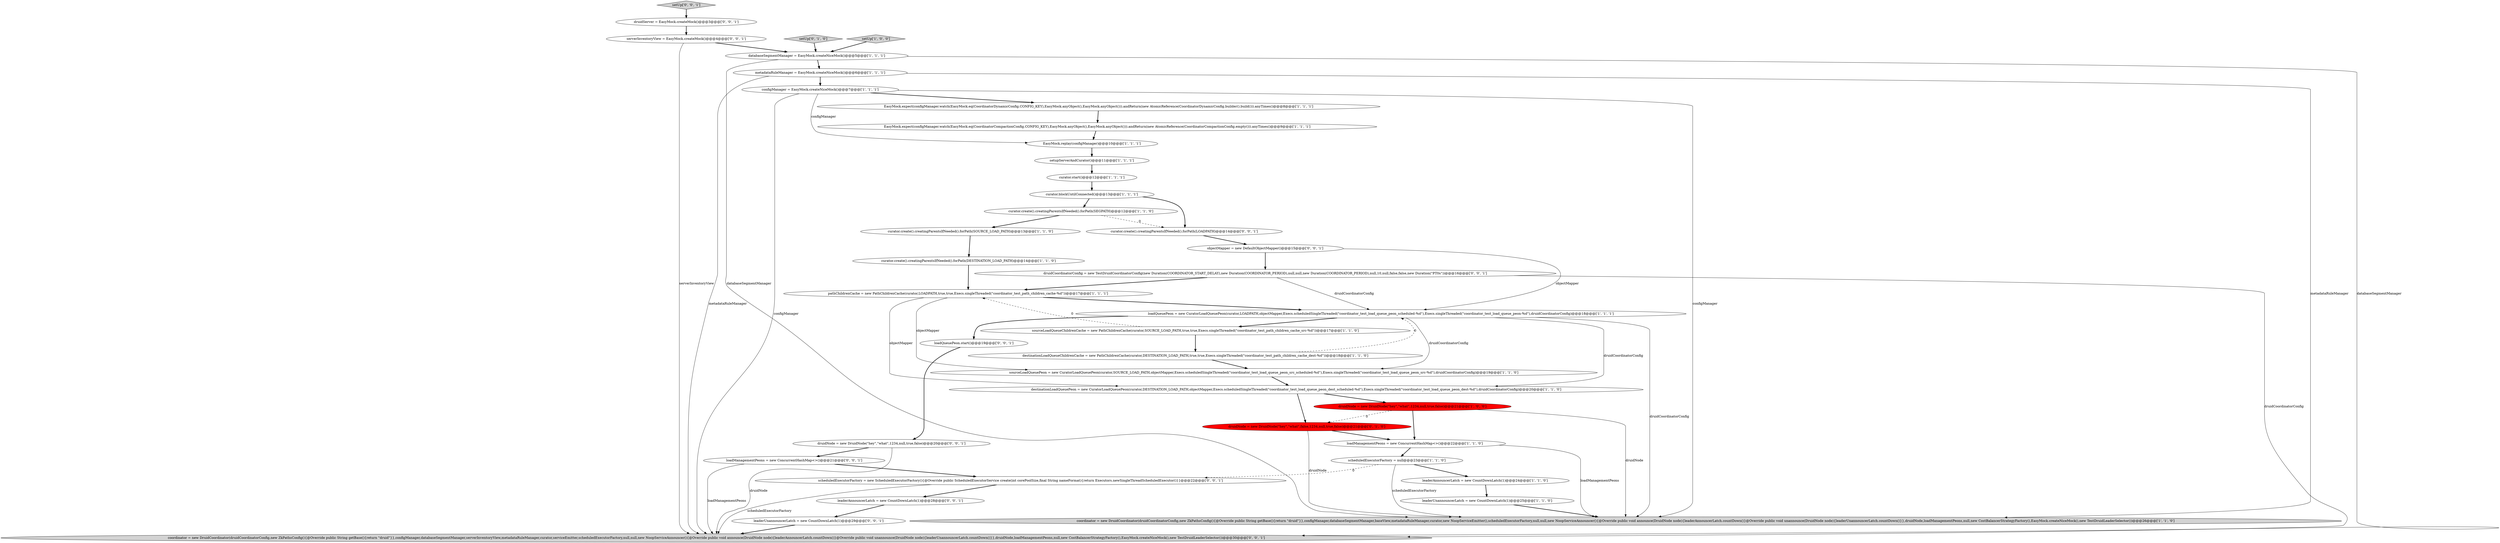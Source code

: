 digraph {
20 [style = filled, label = "curator.create().creatingParentsIfNeeded().forPath(SOURCE_LOAD_PATH)@@@13@@@['1', '1', '0']", fillcolor = white, shape = ellipse image = "AAA0AAABBB1BBB"];
14 [style = filled, label = "loadManagementPeons = new ConcurrentHashMap<>()@@@22@@@['1', '1', '0']", fillcolor = white, shape = ellipse image = "AAA0AAABBB1BBB"];
31 [style = filled, label = "serverInventoryView = EasyMock.createMock()@@@4@@@['0', '0', '1']", fillcolor = white, shape = ellipse image = "AAA0AAABBB3BBB"];
39 [style = filled, label = "leaderAnnouncerLatch = new CountDownLatch(1)@@@28@@@['0', '0', '1']", fillcolor = white, shape = ellipse image = "AAA0AAABBB3BBB"];
10 [style = filled, label = "sourceLoadQueueChildrenCache = new PathChildrenCache(curator,SOURCE_LOAD_PATH,true,true,Execs.singleThreaded(\"coordinator_test_path_children_cache_src-%d\"))@@@17@@@['1', '1', '0']", fillcolor = white, shape = ellipse image = "AAA0AAABBB1BBB"];
30 [style = filled, label = "objectMapper = new DefaultObjectMapper()@@@15@@@['0', '0', '1']", fillcolor = white, shape = ellipse image = "AAA0AAABBB3BBB"];
25 [style = filled, label = "druidNode = new DruidNode(\"hey\",\"what\",false,1234,null,true,false)@@@21@@@['0', '1', '0']", fillcolor = red, shape = ellipse image = "AAA1AAABBB2BBB"];
33 [style = filled, label = "leaderUnannouncerLatch = new CountDownLatch(1)@@@29@@@['0', '0', '1']", fillcolor = white, shape = ellipse image = "AAA0AAABBB3BBB"];
37 [style = filled, label = "coordinator = new DruidCoordinator(druidCoordinatorConfig,new ZkPathsConfig(){@Override public String getBase(){return \"druid\"}},configManager,databaseSegmentManager,serverInventoryView,metadataRuleManager,curator,serviceEmitter,scheduledExecutorFactory,null,null,new NoopServiceAnnouncer(){@Override public void announce(DruidNode node){leaderAnnouncerLatch.countDown()}@Override public void unannounce(DruidNode node){leaderUnannouncerLatch.countDown()}},druidNode,loadManagementPeons,null,new CostBalancerStrategyFactory(),EasyMock.createNiceMock(),new TestDruidLeaderSelector())@@@30@@@['0', '0', '1']", fillcolor = lightgray, shape = ellipse image = "AAA0AAABBB3BBB"];
17 [style = filled, label = "EasyMock.replay(configManager)@@@10@@@['1', '1', '1']", fillcolor = white, shape = ellipse image = "AAA0AAABBB1BBB"];
36 [style = filled, label = "scheduledExecutorFactory = new ScheduledExecutorFactory(){@Override public ScheduledExecutorService create(int corePoolSize,final String nameFormat){return Executors.newSingleThreadScheduledExecutor()}}@@@22@@@['0', '0', '1']", fillcolor = white, shape = ellipse image = "AAA0AAABBB3BBB"];
11 [style = filled, label = "curator.create().creatingParentsIfNeeded().forPath(DESTINATION_LOAD_PATH)@@@14@@@['1', '1', '0']", fillcolor = white, shape = ellipse image = "AAA0AAABBB1BBB"];
26 [style = filled, label = "setUp['0', '1', '0']", fillcolor = lightgray, shape = diamond image = "AAA0AAABBB2BBB"];
29 [style = filled, label = "curator.create().creatingParentsIfNeeded().forPath(LOADPATH)@@@14@@@['0', '0', '1']", fillcolor = white, shape = ellipse image = "AAA0AAABBB3BBB"];
1 [style = filled, label = "setupServerAndCurator()@@@11@@@['1', '1', '1']", fillcolor = white, shape = ellipse image = "AAA0AAABBB1BBB"];
24 [style = filled, label = "loadQueuePeon = new CuratorLoadQueuePeon(curator,LOADPATH,objectMapper,Execs.scheduledSingleThreaded(\"coordinator_test_load_queue_peon_scheduled-%d\"),Execs.singleThreaded(\"coordinator_test_load_queue_peon-%d\"),druidCoordinatorConfig)@@@18@@@['1', '1', '1']", fillcolor = white, shape = ellipse image = "AAA0AAABBB1BBB"];
7 [style = filled, label = "leaderAnnouncerLatch = new CountDownLatch(1)@@@24@@@['1', '1', '0']", fillcolor = white, shape = ellipse image = "AAA0AAABBB1BBB"];
21 [style = filled, label = "curator.create().creatingParentsIfNeeded().forPath(SEGPATH)@@@12@@@['1', '1', '0']", fillcolor = white, shape = ellipse image = "AAA0AAABBB1BBB"];
28 [style = filled, label = "loadManagementPeons = new ConcurrentHashMap<>()@@@21@@@['0', '0', '1']", fillcolor = white, shape = ellipse image = "AAA0AAABBB3BBB"];
32 [style = filled, label = "druidServer = EasyMock.createMock()@@@3@@@['0', '0', '1']", fillcolor = white, shape = ellipse image = "AAA0AAABBB3BBB"];
5 [style = filled, label = "destinationLoadQueueChildrenCache = new PathChildrenCache(curator,DESTINATION_LOAD_PATH,true,true,Execs.singleThreaded(\"coordinator_test_path_children_cache_dest-%d\"))@@@18@@@['1', '1', '0']", fillcolor = white, shape = ellipse image = "AAA0AAABBB1BBB"];
4 [style = filled, label = "coordinator = new DruidCoordinator(druidCoordinatorConfig,new ZkPathsConfig(){@Override public String getBase(){return \"druid\"}},configManager,databaseSegmentManager,baseView,metadataRuleManager,curator,new NoopServiceEmitter(),scheduledExecutorFactory,null,null,new NoopServiceAnnouncer(){@Override public void announce(DruidNode node){leaderAnnouncerLatch.countDown()}@Override public void unannounce(DruidNode node){leaderUnannouncerLatch.countDown()}},druidNode,loadManagementPeons,null,new CostBalancerStrategyFactory(),EasyMock.createNiceMock(),new TestDruidLeaderSelector())@@@26@@@['1', '1', '0']", fillcolor = lightgray, shape = ellipse image = "AAA0AAABBB1BBB"];
35 [style = filled, label = "loadQueuePeon.start()@@@19@@@['0', '0', '1']", fillcolor = white, shape = ellipse image = "AAA0AAABBB3BBB"];
0 [style = filled, label = "pathChildrenCache = new PathChildrenCache(curator,LOADPATH,true,true,Execs.singleThreaded(\"coordinator_test_path_children_cache-%d\"))@@@17@@@['1', '1', '1']", fillcolor = white, shape = ellipse image = "AAA0AAABBB1BBB"];
38 [style = filled, label = "setUp['0', '0', '1']", fillcolor = lightgray, shape = diamond image = "AAA0AAABBB3BBB"];
23 [style = filled, label = "EasyMock.expect(configManager.watch(EasyMock.eq(CoordinatorCompactionConfig.CONFIG_KEY),EasyMock.anyObject(),EasyMock.anyObject())).andReturn(new AtomicReference(CoordinatorCompactionConfig.empty())).anyTimes()@@@9@@@['1', '1', '1']", fillcolor = white, shape = ellipse image = "AAA0AAABBB1BBB"];
34 [style = filled, label = "druidCoordinatorConfig = new TestDruidCoordinatorConfig(new Duration(COORDINATOR_START_DELAY),new Duration(COORDINATOR_PERIOD),null,null,new Duration(COORDINATOR_PERIOD),null,10,null,false,false,new Duration(\"PT0s\"))@@@16@@@['0', '0', '1']", fillcolor = white, shape = ellipse image = "AAA0AAABBB3BBB"];
22 [style = filled, label = "configManager = EasyMock.createNiceMock()@@@7@@@['1', '1', '1']", fillcolor = white, shape = ellipse image = "AAA0AAABBB1BBB"];
3 [style = filled, label = "curator.blockUntilConnected()@@@13@@@['1', '1', '1']", fillcolor = white, shape = ellipse image = "AAA0AAABBB1BBB"];
18 [style = filled, label = "sourceLoadQueuePeon = new CuratorLoadQueuePeon(curator,SOURCE_LOAD_PATH,objectMapper,Execs.scheduledSingleThreaded(\"coordinator_test_load_queue_peon_src_scheduled-%d\"),Execs.singleThreaded(\"coordinator_test_load_queue_peon_src-%d\"),druidCoordinatorConfig)@@@19@@@['1', '1', '0']", fillcolor = white, shape = ellipse image = "AAA0AAABBB1BBB"];
16 [style = filled, label = "EasyMock.expect(configManager.watch(EasyMock.eq(CoordinatorDynamicConfig.CONFIG_KEY),EasyMock.anyObject(),EasyMock.anyObject())).andReturn(new AtomicReference(CoordinatorDynamicConfig.builder().build())).anyTimes()@@@8@@@['1', '1', '1']", fillcolor = white, shape = ellipse image = "AAA0AAABBB1BBB"];
12 [style = filled, label = "leaderUnannouncerLatch = new CountDownLatch(1)@@@25@@@['1', '1', '0']", fillcolor = white, shape = ellipse image = "AAA0AAABBB1BBB"];
8 [style = filled, label = "metadataRuleManager = EasyMock.createNiceMock()@@@6@@@['1', '1', '1']", fillcolor = white, shape = ellipse image = "AAA0AAABBB1BBB"];
2 [style = filled, label = "destinationLoadQueuePeon = new CuratorLoadQueuePeon(curator,DESTINATION_LOAD_PATH,objectMapper,Execs.scheduledSingleThreaded(\"coordinator_test_load_queue_peon_dest_scheduled-%d\"),Execs.singleThreaded(\"coordinator_test_load_queue_peon_dest-%d\"),druidCoordinatorConfig)@@@20@@@['1', '1', '0']", fillcolor = white, shape = ellipse image = "AAA0AAABBB1BBB"];
6 [style = filled, label = "druidNode = new DruidNode(\"hey\",\"what\",1234,null,true,false)@@@21@@@['1', '0', '0']", fillcolor = red, shape = ellipse image = "AAA1AAABBB1BBB"];
15 [style = filled, label = "databaseSegmentManager = EasyMock.createNiceMock()@@@5@@@['1', '1', '1']", fillcolor = white, shape = ellipse image = "AAA0AAABBB1BBB"];
9 [style = filled, label = "scheduledExecutorFactory = null@@@23@@@['1', '1', '0']", fillcolor = white, shape = ellipse image = "AAA0AAABBB1BBB"];
19 [style = filled, label = "setUp['1', '0', '0']", fillcolor = lightgray, shape = diamond image = "AAA0AAABBB1BBB"];
27 [style = filled, label = "druidNode = new DruidNode(\"hey\",\"what\",1234,null,true,false)@@@20@@@['0', '0', '1']", fillcolor = white, shape = ellipse image = "AAA0AAABBB3BBB"];
13 [style = filled, label = "curator.start()@@@12@@@['1', '1', '1']", fillcolor = white, shape = ellipse image = "AAA0AAABBB1BBB"];
24->10 [style = bold, label=""];
8->37 [style = solid, label="metadataRuleManager"];
0->2 [style = solid, label="objectMapper"];
25->4 [style = solid, label="druidNode"];
14->4 [style = solid, label="loadManagementPeons"];
15->37 [style = solid, label="databaseSegmentManager"];
9->36 [style = dashed, label="0"];
35->27 [style = bold, label=""];
28->36 [style = bold, label=""];
17->1 [style = bold, label=""];
29->30 [style = bold, label=""];
7->12 [style = bold, label=""];
22->16 [style = bold, label=""];
2->6 [style = bold, label=""];
24->35 [style = bold, label=""];
24->2 [style = solid, label="druidCoordinatorConfig"];
6->4 [style = solid, label="druidNode"];
31->37 [style = solid, label="serverInventoryView"];
27->28 [style = bold, label=""];
28->37 [style = solid, label="loadManagementPeons"];
5->24 [style = dashed, label="0"];
22->17 [style = solid, label="configManager"];
30->34 [style = bold, label=""];
5->18 [style = bold, label=""];
25->14 [style = bold, label=""];
16->23 [style = bold, label=""];
34->37 [style = solid, label="druidCoordinatorConfig"];
18->2 [style = bold, label=""];
9->7 [style = bold, label=""];
9->4 [style = solid, label="scheduledExecutorFactory"];
31->15 [style = bold, label=""];
1->13 [style = bold, label=""];
34->0 [style = bold, label=""];
36->39 [style = bold, label=""];
15->4 [style = solid, label="databaseSegmentManager"];
39->33 [style = bold, label=""];
8->22 [style = bold, label=""];
38->32 [style = bold, label=""];
27->37 [style = solid, label="druidNode"];
6->14 [style = bold, label=""];
36->37 [style = solid, label="scheduledExecutorFactory"];
11->0 [style = bold, label=""];
21->20 [style = bold, label=""];
10->5 [style = bold, label=""];
22->37 [style = solid, label="configManager"];
13->3 [style = bold, label=""];
12->4 [style = bold, label=""];
6->25 [style = dashed, label="0"];
22->4 [style = solid, label="configManager"];
0->18 [style = solid, label="objectMapper"];
10->0 [style = dashed, label="0"];
0->24 [style = bold, label=""];
26->15 [style = bold, label=""];
24->4 [style = solid, label="druidCoordinatorConfig"];
23->17 [style = bold, label=""];
3->21 [style = bold, label=""];
14->9 [style = bold, label=""];
24->18 [style = solid, label="druidCoordinatorConfig"];
19->15 [style = bold, label=""];
33->37 [style = bold, label=""];
30->24 [style = solid, label="objectMapper"];
2->25 [style = bold, label=""];
34->24 [style = solid, label="druidCoordinatorConfig"];
21->29 [style = dashed, label="0"];
15->8 [style = bold, label=""];
32->31 [style = bold, label=""];
3->29 [style = bold, label=""];
8->4 [style = solid, label="metadataRuleManager"];
20->11 [style = bold, label=""];
}
